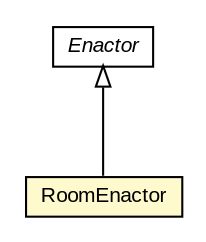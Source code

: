 #!/usr/local/bin/dot
#
# Class diagram 
# Generated by UMLGraph version 5.3 (http://www.umlgraph.org/)
#

digraph G {
	edge [fontname="arial",fontsize=10,labelfontname="arial",labelfontsize=10];
	node [fontname="arial",fontsize=10,shape=plaintext];
	nodesep=0.25;
	ranksep=0.5;
	// context.arch.enactor.Enactor
	c137758 [label=<<table title="context.arch.enactor.Enactor" border="0" cellborder="1" cellspacing="0" cellpadding="2" port="p" href="../../../enactor/Enactor.html">
		<tr><td><table border="0" cellspacing="0" cellpadding="1">
<tr><td align="center" balign="center"><font face="arial italic"> Enactor </font></td></tr>
		</table></td></tr>
		</table>>, fontname="arial", fontcolor="black", fontsize=10.0];
	// context.arch.intelligibility.apps.roomlight.RoomEnactor
	c137919 [label=<<table title="context.arch.intelligibility.apps.roomlight.RoomEnactor" border="0" cellborder="1" cellspacing="0" cellpadding="2" port="p" bgcolor="lemonChiffon" href="./RoomEnactor.html">
		<tr><td><table border="0" cellspacing="0" cellpadding="1">
<tr><td align="center" balign="center"> RoomEnactor </td></tr>
		</table></td></tr>
		</table>>, fontname="arial", fontcolor="black", fontsize=10.0];
	//context.arch.intelligibility.apps.roomlight.RoomEnactor extends context.arch.enactor.Enactor
	c137758:p -> c137919:p [dir=back,arrowtail=empty];
}


